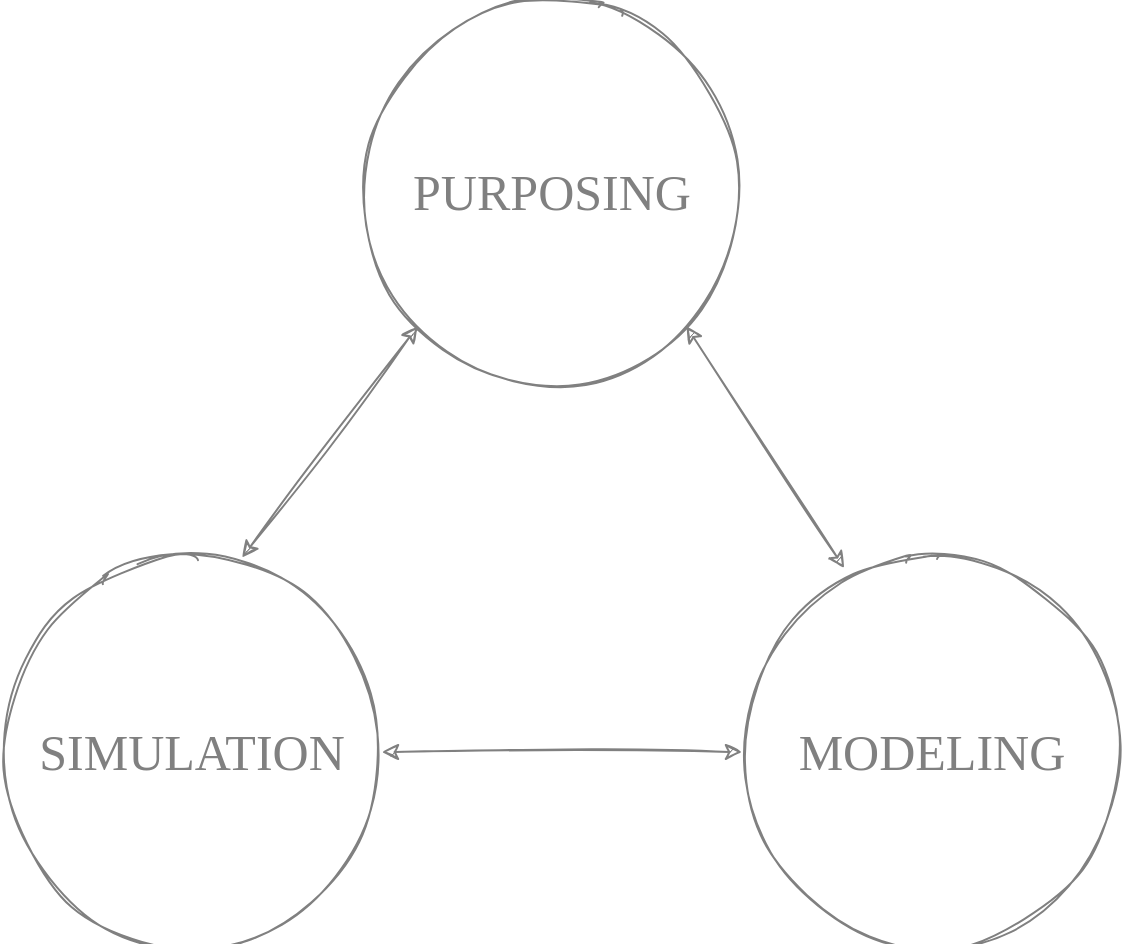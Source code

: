 <mxfile version="15.9.4" type="device" pages="3"><diagram id="gfAtXQhV5r9wVB0oWboO" name="0.0.0"><mxGraphModel dx="1122" dy="754" grid="1" gridSize="10" guides="1" tooltips="1" connect="1" arrows="1" fold="1" page="1" pageScale="1" pageWidth="1100" pageHeight="850" math="0" shadow="0"><root><mxCell id="0"/><mxCell id="1" parent="0"/><mxCell id="dC6gZEhCJ9nE78zMvqNp-1" value="PURPOSING" style="ellipse;whiteSpace=wrap;html=1;aspect=fixed;sketch=1;fontFamily=Verdana;fontSize=25;fontColor=#808080;strokeColor=#808080;fillColor=none;" vertex="1" parent="1"><mxGeometry x="440" y="180" width="190" height="190" as="geometry"/></mxCell><mxCell id="dC6gZEhCJ9nE78zMvqNp-2" value="MODELING" style="ellipse;whiteSpace=wrap;html=1;aspect=fixed;sketch=1;fontFamily=Verdana;fontSize=25;fontColor=#808080;strokeColor=#808080;fillColor=none;" vertex="1" parent="1"><mxGeometry x="630" y="460" width="190" height="190" as="geometry"/></mxCell><mxCell id="dC6gZEhCJ9nE78zMvqNp-3" value="SIMULATION" style="ellipse;whiteSpace=wrap;html=1;aspect=fixed;sketch=1;fontFamily=Verdana;fontSize=25;fontColor=#808080;strokeColor=#808080;fillColor=none;" vertex="1" parent="1"><mxGeometry x="260" y="460" width="190" height="190" as="geometry"/></mxCell><mxCell id="dC6gZEhCJ9nE78zMvqNp-4" value="" style="endArrow=classic;startArrow=classic;html=1;rounded=0;sketch=1;fontFamily=Verdana;fontSize=25;entryX=1;entryY=1;entryDx=0;entryDy=0;exitX=0.269;exitY=0.016;exitDx=0;exitDy=0;exitPerimeter=0;fontColor=#808080;strokeColor=#808080;" edge="1" parent="1" source="dC6gZEhCJ9nE78zMvqNp-2" target="dC6gZEhCJ9nE78zMvqNp-1"><mxGeometry width="50" height="50" relative="1" as="geometry"><mxPoint x="590" y="520" as="sourcePoint"/><mxPoint x="640" y="470" as="targetPoint"/></mxGeometry></mxCell><mxCell id="dC6gZEhCJ9nE78zMvqNp-5" value="" style="endArrow=classic;startArrow=classic;html=1;rounded=0;sketch=1;fontFamily=Verdana;fontSize=25;entryX=0;entryY=1;entryDx=0;entryDy=0;exitX=0.632;exitY=-0.012;exitDx=0;exitDy=0;exitPerimeter=0;fontColor=#808080;strokeColor=#808080;" edge="1" parent="1" source="dC6gZEhCJ9nE78zMvqNp-3" target="dC6gZEhCJ9nE78zMvqNp-1"><mxGeometry width="50" height="50" relative="1" as="geometry"><mxPoint x="750" y="310" as="sourcePoint"/><mxPoint x="671.065" y="189.135" as="targetPoint"/></mxGeometry></mxCell><mxCell id="dC6gZEhCJ9nE78zMvqNp-7" value="" style="endArrow=classic;startArrow=classic;html=1;rounded=0;sketch=1;fontFamily=Verdana;fontSize=25;entryX=1;entryY=0.5;entryDx=0;entryDy=0;exitX=0;exitY=0.5;exitDx=0;exitDy=0;fontColor=#808080;strokeColor=#808080;" edge="1" parent="1" source="dC6gZEhCJ9nE78zMvqNp-2" target="dC6gZEhCJ9nE78zMvqNp-3"><mxGeometry width="50" height="50" relative="1" as="geometry"><mxPoint x="520" y="500" as="sourcePoint"/><mxPoint x="441.065" y="379.135" as="targetPoint"/></mxGeometry></mxCell></root></mxGraphModel></diagram><diagram id="uKKvOw5qiZQy2m1UavcJ" name="0.0.4"><mxGraphModel dx="1122" dy="754" grid="1" gridSize="10" guides="1" tooltips="1" connect="1" arrows="1" fold="1" page="1" pageScale="1" pageWidth="1100" pageHeight="850" math="0" shadow="0"><root><mxCell id="4wsfySJXvWLKDO40QAnL-0"/><mxCell id="4wsfySJXvWLKDO40QAnL-1" parent="4wsfySJXvWLKDO40QAnL-0"/><mxCell id="4wsfySJXvWLKDO40QAnL-9" value="" style="rounded=1;whiteSpace=wrap;html=1;sketch=1;fontFamily=Verdana;fontSize=15;fontColor=#808080;strokeColor=#808080;fillColor=none;" vertex="1" parent="4wsfySJXvWLKDO40QAnL-1"><mxGeometry x="255" y="230" width="590" height="390" as="geometry"/></mxCell><mxCell id="4wsfySJXvWLKDO40QAnL-6" style="edgeStyle=orthogonalEdgeStyle;rounded=1;orthogonalLoop=1;jettySize=auto;html=1;entryX=0.5;entryY=1;entryDx=0;entryDy=0;fontFamily=Verdana;fontSize=25;fontColor=#808080;strokeColor=#808080;curved=1;sketch=1;" edge="1" parent="4wsfySJXvWLKDO40QAnL-1" source="4wsfySJXvWLKDO40QAnL-2" target="4wsfySJXvWLKDO40QAnL-4"><mxGeometry relative="1" as="geometry"/></mxCell><mxCell id="4wsfySJXvWLKDO40QAnL-8" value="Simulation" style="edgeLabel;html=1;align=center;verticalAlign=middle;resizable=0;points=[];fontSize=15;fontFamily=Verdana;fontColor=#808080;labelBackgroundColor=none;" vertex="1" connectable="0" parent="4wsfySJXvWLKDO40QAnL-6"><mxGeometry x="-0.185" y="-7" relative="1" as="geometry"><mxPoint x="-22" y="27" as="offset"/></mxGeometry></mxCell><mxCell id="4wsfySJXvWLKDO40QAnL-2" value="Model" style="rounded=1;whiteSpace=wrap;html=1;fontFamily=Verdana;fontSize=25;fontColor=#808080;strokeColor=#808080;fillColor=none;sketch=1;" vertex="1" parent="4wsfySJXvWLKDO40QAnL-1"><mxGeometry x="625" y="455" width="170" height="90" as="geometry"/></mxCell><mxCell id="4wsfySJXvWLKDO40QAnL-5" style="edgeStyle=orthogonalEdgeStyle;rounded=1;orthogonalLoop=1;jettySize=auto;html=1;fontFamily=Verdana;fontSize=25;fontColor=#808080;strokeColor=#808080;curved=1;sketch=1;" edge="1" parent="4wsfySJXvWLKDO40QAnL-1" source="4wsfySJXvWLKDO40QAnL-4" target="4wsfySJXvWLKDO40QAnL-2"><mxGeometry relative="1" as="geometry"/></mxCell><mxCell id="4wsfySJXvWLKDO40QAnL-7" value="Simulation" style="edgeLabel;html=1;align=center;verticalAlign=middle;resizable=0;points=[];fontSize=15;fontFamily=Verdana;fontColor=#808080;labelBackgroundColor=none;" vertex="1" connectable="0" parent="4wsfySJXvWLKDO40QAnL-5"><mxGeometry x="-0.185" y="-7" relative="1" as="geometry"><mxPoint x="2" y="-22" as="offset"/></mxGeometry></mxCell><mxCell id="4wsfySJXvWLKDO40QAnL-4" value="Model" style="rounded=1;whiteSpace=wrap;html=1;fontFamily=Verdana;fontSize=25;fontColor=#808080;strokeColor=#808080;fillColor=none;sketch=1;" vertex="1" parent="4wsfySJXvWLKDO40QAnL-1"><mxGeometry x="305" y="330" width="170" height="90" as="geometry"/></mxCell><mxCell id="4wsfySJXvWLKDO40QAnL-10" value="Purpose" style="text;html=1;strokeColor=none;fillColor=none;align=center;verticalAlign=middle;whiteSpace=wrap;rounded=0;sketch=1;fontFamily=Verdana;fontSize=15;fontColor=#808080;" vertex="1" parent="4wsfySJXvWLKDO40QAnL-1"><mxGeometry x="295" y="250" width="60" height="30" as="geometry"/></mxCell></root></mxGraphModel></diagram><diagram id="7cSdFciT5S2-ThKHPNNL" name="0.0.4"><mxGraphModel dx="3344" dy="1508" grid="1" gridSize="10" guides="1" tooltips="1" connect="1" arrows="1" fold="1" page="1" pageScale="1" pageWidth="1100" pageHeight="850" math="0" shadow="0"><root><mxCell id="t-H5WbGwtiqeYeI_pOyu-0"/><mxCell id="t-H5WbGwtiqeYeI_pOyu-1" parent="t-H5WbGwtiqeYeI_pOyu-0"/><mxCell id="t-H5WbGwtiqeYeI_pOyu-22" value="" style="rounded=1;whiteSpace=wrap;html=1;labelBackgroundColor=none;sketch=1;fontFamily=Verdana;fontSize=20;fontColor=#808080;strokeColor=#808080;fillColor=none;" vertex="1" parent="t-H5WbGwtiqeYeI_pOyu-1"><mxGeometry x="-230" y="180" width="1450" height="990" as="geometry"/></mxCell><mxCell id="t-H5WbGwtiqeYeI_pOyu-18" style="edgeStyle=orthogonalEdgeStyle;curved=1;rounded=1;sketch=1;orthogonalLoop=1;jettySize=auto;html=1;entryX=0.5;entryY=0;entryDx=0;entryDy=0;fontFamily=Verdana;fontSize=15;fontColor=#808080;strokeColor=#808080;" edge="1" parent="t-H5WbGwtiqeYeI_pOyu-1" source="t-H5WbGwtiqeYeI_pOyu-2" target="t-H5WbGwtiqeYeI_pOyu-10"><mxGeometry relative="1" as="geometry"/></mxCell><mxCell id="t-H5WbGwtiqeYeI_pOyu-20" value="Simulation" style="edgeLabel;html=1;align=center;verticalAlign=middle;resizable=0;points=[];fontSize=20;fontFamily=Verdana;fontColor=#808080;labelBackgroundColor=none;" vertex="1" connectable="0" parent="t-H5WbGwtiqeYeI_pOyu-18"><mxGeometry x="-0.147" y="-30" relative="1" as="geometry"><mxPoint x="30" y="-35" as="offset"/></mxGeometry></mxCell><mxCell id="t-H5WbGwtiqeYeI_pOyu-2" value="" style="rounded=1;whiteSpace=wrap;html=1;sketch=1;fontFamily=Verdana;fontSize=15;fontColor=#808080;strokeColor=#808080;fillColor=none;" vertex="1" parent="t-H5WbGwtiqeYeI_pOyu-1"><mxGeometry x="-160" y="280" width="590" height="390" as="geometry"/></mxCell><mxCell id="t-H5WbGwtiqeYeI_pOyu-3" style="edgeStyle=orthogonalEdgeStyle;rounded=1;orthogonalLoop=1;jettySize=auto;html=1;entryX=0.5;entryY=1;entryDx=0;entryDy=0;fontFamily=Verdana;fontSize=25;fontColor=#808080;strokeColor=#808080;curved=1;sketch=1;" edge="1" parent="t-H5WbGwtiqeYeI_pOyu-1" source="t-H5WbGwtiqeYeI_pOyu-5" target="t-H5WbGwtiqeYeI_pOyu-8"><mxGeometry relative="1" as="geometry"/></mxCell><mxCell id="t-H5WbGwtiqeYeI_pOyu-4" value="Simulation" style="edgeLabel;html=1;align=center;verticalAlign=middle;resizable=0;points=[];fontSize=15;fontFamily=Verdana;fontColor=#808080;labelBackgroundColor=none;" vertex="1" connectable="0" parent="t-H5WbGwtiqeYeI_pOyu-3"><mxGeometry x="-0.185" y="-7" relative="1" as="geometry"><mxPoint x="-22" y="27" as="offset"/></mxGeometry></mxCell><mxCell id="t-H5WbGwtiqeYeI_pOyu-5" value="Model" style="rounded=1;whiteSpace=wrap;html=1;fontFamily=Verdana;fontSize=25;fontColor=#808080;strokeColor=#808080;fillColor=none;sketch=1;" vertex="1" parent="t-H5WbGwtiqeYeI_pOyu-1"><mxGeometry x="210" y="505" width="170" height="90" as="geometry"/></mxCell><mxCell id="t-H5WbGwtiqeYeI_pOyu-6" style="edgeStyle=orthogonalEdgeStyle;rounded=1;orthogonalLoop=1;jettySize=auto;html=1;fontFamily=Verdana;fontSize=25;fontColor=#808080;strokeColor=#808080;curved=1;sketch=1;" edge="1" parent="t-H5WbGwtiqeYeI_pOyu-1" source="t-H5WbGwtiqeYeI_pOyu-8" target="t-H5WbGwtiqeYeI_pOyu-5"><mxGeometry relative="1" as="geometry"/></mxCell><mxCell id="t-H5WbGwtiqeYeI_pOyu-7" value="Simulation" style="edgeLabel;html=1;align=center;verticalAlign=middle;resizable=0;points=[];fontSize=15;fontFamily=Verdana;fontColor=#808080;labelBackgroundColor=none;" vertex="1" connectable="0" parent="t-H5WbGwtiqeYeI_pOyu-6"><mxGeometry x="-0.185" y="-7" relative="1" as="geometry"><mxPoint x="2" y="-22" as="offset"/></mxGeometry></mxCell><mxCell id="t-H5WbGwtiqeYeI_pOyu-8" value="Model" style="rounded=1;whiteSpace=wrap;html=1;fontFamily=Verdana;fontSize=25;fontColor=#808080;strokeColor=#808080;fillColor=none;sketch=1;" vertex="1" parent="t-H5WbGwtiqeYeI_pOyu-1"><mxGeometry x="-110" y="380" width="170" height="90" as="geometry"/></mxCell><mxCell id="t-H5WbGwtiqeYeI_pOyu-9" value="Purpose" style="text;html=1;strokeColor=none;fillColor=none;align=center;verticalAlign=middle;whiteSpace=wrap;rounded=0;sketch=1;fontFamily=Verdana;fontSize=15;fontColor=#808080;" vertex="1" parent="t-H5WbGwtiqeYeI_pOyu-1"><mxGeometry x="-120" y="300" width="60" height="30" as="geometry"/></mxCell><mxCell id="t-H5WbGwtiqeYeI_pOyu-19" style="edgeStyle=orthogonalEdgeStyle;curved=1;rounded=1;sketch=1;orthogonalLoop=1;jettySize=auto;html=1;entryX=0.5;entryY=1;entryDx=0;entryDy=0;fontFamily=Verdana;fontSize=15;fontColor=#808080;strokeColor=#808080;" edge="1" parent="t-H5WbGwtiqeYeI_pOyu-1" source="t-H5WbGwtiqeYeI_pOyu-10" target="t-H5WbGwtiqeYeI_pOyu-2"><mxGeometry relative="1" as="geometry"/></mxCell><mxCell id="t-H5WbGwtiqeYeI_pOyu-21" value="Simulation" style="edgeLabel;html=1;align=center;verticalAlign=middle;resizable=0;points=[];fontSize=20;fontFamily=Verdana;fontColor=#808080;labelBackgroundColor=none;" vertex="1" connectable="0" parent="t-H5WbGwtiqeYeI_pOyu-19"><mxGeometry x="-0.137" y="-32" relative="1" as="geometry"><mxPoint x="-27" y="37" as="offset"/></mxGeometry></mxCell><mxCell id="t-H5WbGwtiqeYeI_pOyu-10" value="" style="rounded=1;whiteSpace=wrap;html=1;sketch=1;fontFamily=Verdana;fontSize=15;fontColor=#808080;strokeColor=#808080;fillColor=none;" vertex="1" parent="t-H5WbGwtiqeYeI_pOyu-1"><mxGeometry x="550" y="670" width="590" height="390" as="geometry"/></mxCell><mxCell id="t-H5WbGwtiqeYeI_pOyu-11" style="edgeStyle=orthogonalEdgeStyle;rounded=1;orthogonalLoop=1;jettySize=auto;html=1;entryX=0.5;entryY=1;entryDx=0;entryDy=0;fontFamily=Verdana;fontSize=25;fontColor=#808080;strokeColor=#808080;curved=1;sketch=1;" edge="1" parent="t-H5WbGwtiqeYeI_pOyu-1" source="t-H5WbGwtiqeYeI_pOyu-13" target="t-H5WbGwtiqeYeI_pOyu-16"><mxGeometry relative="1" as="geometry"/></mxCell><mxCell id="t-H5WbGwtiqeYeI_pOyu-12" value="Simulation" style="edgeLabel;html=1;align=center;verticalAlign=middle;resizable=0;points=[];fontSize=15;fontFamily=Verdana;fontColor=#808080;labelBackgroundColor=none;" vertex="1" connectable="0" parent="t-H5WbGwtiqeYeI_pOyu-11"><mxGeometry x="-0.185" y="-7" relative="1" as="geometry"><mxPoint x="-22" y="27" as="offset"/></mxGeometry></mxCell><mxCell id="t-H5WbGwtiqeYeI_pOyu-13" value="Model" style="rounded=1;whiteSpace=wrap;html=1;fontFamily=Verdana;fontSize=25;fontColor=#808080;strokeColor=#808080;fillColor=none;sketch=1;" vertex="1" parent="t-H5WbGwtiqeYeI_pOyu-1"><mxGeometry x="920" y="895" width="170" height="90" as="geometry"/></mxCell><mxCell id="t-H5WbGwtiqeYeI_pOyu-14" style="edgeStyle=orthogonalEdgeStyle;rounded=1;orthogonalLoop=1;jettySize=auto;html=1;fontFamily=Verdana;fontSize=25;fontColor=#808080;strokeColor=#808080;curved=1;sketch=1;" edge="1" parent="t-H5WbGwtiqeYeI_pOyu-1" source="t-H5WbGwtiqeYeI_pOyu-16" target="t-H5WbGwtiqeYeI_pOyu-13"><mxGeometry relative="1" as="geometry"/></mxCell><mxCell id="t-H5WbGwtiqeYeI_pOyu-15" value="Simulation" style="edgeLabel;html=1;align=center;verticalAlign=middle;resizable=0;points=[];fontSize=15;fontFamily=Verdana;fontColor=#808080;labelBackgroundColor=none;" vertex="1" connectable="0" parent="t-H5WbGwtiqeYeI_pOyu-14"><mxGeometry x="-0.185" y="-7" relative="1" as="geometry"><mxPoint x="2" y="-22" as="offset"/></mxGeometry></mxCell><mxCell id="t-H5WbGwtiqeYeI_pOyu-16" value="Model" style="rounded=1;whiteSpace=wrap;html=1;fontFamily=Verdana;fontSize=25;fontColor=#808080;strokeColor=#808080;fillColor=none;sketch=1;" vertex="1" parent="t-H5WbGwtiqeYeI_pOyu-1"><mxGeometry x="600" y="770" width="170" height="90" as="geometry"/></mxCell><mxCell id="t-H5WbGwtiqeYeI_pOyu-17" value="Purpose" style="text;html=1;strokeColor=none;fillColor=none;align=center;verticalAlign=middle;whiteSpace=wrap;rounded=0;sketch=1;fontFamily=Verdana;fontSize=15;fontColor=#808080;" vertex="1" parent="t-H5WbGwtiqeYeI_pOyu-1"><mxGeometry x="590" y="690" width="60" height="30" as="geometry"/></mxCell><mxCell id="t-H5WbGwtiqeYeI_pOyu-23" value="Purpose" style="text;html=1;strokeColor=none;fillColor=none;align=center;verticalAlign=middle;whiteSpace=wrap;rounded=0;labelBackgroundColor=none;sketch=1;fontFamily=Verdana;fontSize=20;fontColor=#808080;" vertex="1" parent="t-H5WbGwtiqeYeI_pOyu-1"><mxGeometry x="-110" y="210" width="60" height="30" as="geometry"/></mxCell></root></mxGraphModel></diagram></mxfile>